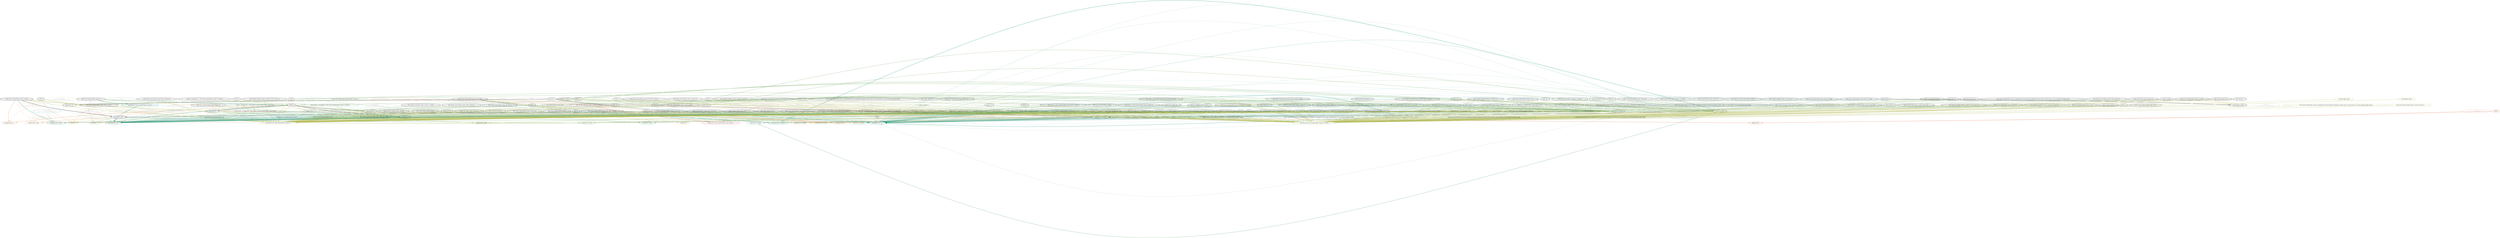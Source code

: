 strict digraph {
    node [shape=box];
    graph [splines=curved];
    2495 [label="SPDXLicense\n1d40085923a12e8f1ebdfff3d731b2a5"
         ,fontcolor=gray
         ,color="#b8bf62"
         ,fillcolor="beige;1"
         ,shape=ellipse];
    2496 [label="spdx:LGPL-3.0+"
         ,shape=doubleoctagon];
    2497 [label="LGPL-3.0+"
         ,shape=doubleoctagon];
    2498 [label="GNU Lesser General Public License v3.0 or later"
         ,shape=doubleoctagon];
    2506 [label="SPDXLicense\n3a4a22a0fc5e3ef55ada8e8a75289a99"
         ,fontcolor=gray
         ,color="#b8bf62"
         ,fillcolor="beige;1"
         ,shape=ellipse];
    2507 [label="spdx:LGPL-3.0-only"
         ,shape=doubleoctagon];
    2508 [label="LGPL-3.0-only"
         ,shape=doubleoctagon];
    2509 [label="GNU Lesser General Public License v3.0 only"
         ,shape=doubleoctagon];
    2513 [label="SPDXLicense\n20242162a232679e43b869df31960444"
         ,fontcolor=gray
         ,color="#b8bf62"
         ,fillcolor="beige;1"
         ,shape=ellipse];
    2514 [label="spdx:LGPL-3.0-or-later"
         ,shape=doubleoctagon];
    2515 [label="LGPL-3.0-or-later"
         ,shape=doubleoctagon];
    2517 [label="SPDXLicense\nca04b6d9e0d4d5470ec1ac2d3f998e3c"
         ,fontcolor=gray
         ,color="#b8bf62"
         ,fillcolor="beige;1"
         ,shape=ellipse];
    2518 [label="spdx:LGPL-3.0"
         ,shape=doubleoctagon];
    2519 [label="LGPL-3.0"
         ,shape=doubleoctagon];
    5091 [label="OSILicense\n0bc85c4f7c16bad2fc5fb8bea00b5da2"
         ,fontcolor=gray
         ,color="#78ab63"
         ,fillcolor="beige;1"
         ,shape=ellipse];
    5092 [label="osi:LGPL-3.0"
         ,shape=tripleoctagon];
    5093 [label="GNU Lesser General Public License, Version 3.0"
         ,shape=doubleoctagon];
    5094 [label="DEP5:LGPL-3.0"
         ,color="#78ab63"
         ,shape=doubleoctagon];
    5095 [label="Trove:License :: OSI Approved :: GNU Lesser General Public License v3 (LGPLv3)"
         ,color="#78ab63"
         ,shape=doubleoctagon];
    5096 [label="License :: OSI Approved :: GNU Lesser General Public License v3 (LGPLv3)"
         ,shape=doubleoctagon];
    5097 [label="Trove:License :: OSI Approved :: GNU Library or Lesser General Public License (LGPL)"
         ,color="#78ab63"
         ,shape=doubleoctagon];
    5098 [label="License :: OSI Approved :: GNU Library or Lesser General Public License (LGPL)"
         ,color="#78ab63"
         ,shape=doubleoctagon];
    5743 [label="GoogleLicense\nb6627bf7289e55d0355db5fb7e3a3f12"
         ,fontcolor=gray
         ,color="#e06f45"
         ,fillcolor="beige;1"
         ,shape=ellipse];
    5744 [label="google:LGPL30"
         ,color="#e06f45"
         ,shape=doubleoctagon];
    5745 [label=LGPL30
         ,color="#e06f45"
         ,shape=doubleoctagon];
    6953 [label="FedoraEntry\nb3e928c041037154d223a65bc58e601f"
         ,fontcolor=gray
         ,color="#e09d4b"
         ,fillcolor="beige;1"
         ,shape=ellipse];
    6954 [label="Fedora:LGPL-3.0-only"
         ,color="#e09d4b"
         ,shape=doubleoctagon];
    6955 [label=LGPLv3
         ,shape=doubleoctagon];
    6969 [label="FedoraEntry\n800122b345510c6f2b816d117d4cca14"
         ,fontcolor=gray
         ,color="#e09d4b"
         ,fillcolor="beige;1"
         ,shape=ellipse];
    6970 [label="Fedora:LGPL-3.0-or-later"
         ,color="#e09d4b"
         ,shape=doubleoctagon];
    6971 [label="LGPLv3+"
         ,shape=doubleoctagon];
    9401 [label="GNU Library General Public License"
         ,shape=octagon];
    9412 [label="BlueOakCouncil\n3b4d781d107d0bbae4ce993e66e07ae6"
         ,fontcolor=gray
         ,color="#00876c"
         ,fillcolor="beige;1"
         ,shape=ellipse];
    9413 [label="BlueOak:LGPL-3.0-only"
         ,color="#00876c"
         ,shape=doubleoctagon];
    9415 [label="BlueOakCouncil\n534f313b7419314a6d68fe6bd022d1d9"
         ,fontcolor=gray
         ,color="#00876c"
         ,fillcolor="beige;1"
         ,shape=ellipse];
    9416 [label="BlueOak:LGPL-3.0-or-later"
         ,color="#00876c"
         ,shape=doubleoctagon];
    9628 [label="OSADLRule\ne915c6f4ab259d157c20bf95168cd869"
         ,fontcolor=gray
         ,color="#58a066"
         ,fillcolor="beige;1"
         ,shape=ellipse];
    9629 [label="osadl:LGPL-3.0-only"
         ,color="#58a066"
         ,shape=doubleoctagon];
    9631 [label="OSADLRule\n42b97afac84febc669743463d99d086b"
         ,fontcolor=gray
         ,color="#58a066"
         ,fillcolor="beige;1"
         ,shape=ellipse];
    9632 [label="osadl:LGPL-3.0-or-later"
         ,color="#58a066"
         ,shape=doubleoctagon];
    9906 [label="OSADLMatrix\n3c951490fd7e17123c8860b467a03eac"
         ,fontcolor=gray
         ,color="#58a066"
         ,fillcolor="beige;1"
         ,shape=ellipse];
    9908 [label="OSADLMatrix\n0b7f1be05aefb87dd8bdc4f5c5a77150"
         ,fontcolor=gray
         ,color="#58a066"
         ,fillcolor="beige;1"
         ,shape=ellipse];
    10288 [label="FSF\ndaa3d8abe66f465d0445eaaf958c7174"
          ,fontcolor=gray
          ,color="#deb256"
          ,fillcolor="beige;1"
          ,shape=ellipse];
    10289 [label="fsf:LGPLv3"
          ,color="#deb256"
          ,shape=doubleoctagon];
    10290 [label="GNU Lesser General Public License (LGPL) version 3"
          ,shape=doubleoctagon];
    18450 [label="ScancodeData\nce8976929c50739e7f303fdb9dbe938a"
          ,fontcolor=gray
          ,color="#dac767"
          ,fillcolor="beige;1"
          ,shape=ellipse];
    18451 [label="scancode:lgpl-3.0-plus"
          ,shape=doubleoctagon];
    18452 [label="lgpl-3.0-plus"
          ,shape=doubleoctagon];
    18453 [label="LGPL 3.0 or later"
          ,shape=doubleoctagon];
    18454 [label="GNU Lesser General Public License 3.0 or later"
          ,shape=doubleoctagon];
    18467 [label="ScancodeData\nf31ba804ff15b90b834e8b26794a1a44"
          ,fontcolor=gray
          ,color="#dac767"
          ,fillcolor="beige;1"
          ,shape=ellipse];
    18468 [label="scancode:lgpl-3.0"
          ,shape=doubleoctagon];
    18469 [label="LGPL 3.0"
          ,shape=doubleoctagon];
    18470 [label="GNU Lesser General Public License 3.0"
          ,shape=doubleoctagon];
    25881 [label="OSLC\n37d1248deb1d98f4ae980690df86fb40"
          ,fontcolor=gray
          ,color="#98b561"
          ,fillcolor="beige;1"
          ,shape=ellipse];
    25882 [label="oslc:LGPL-3"
          ,color="#98b561"
          ,shape=doubleoctagon];
    25883 [label="LGPL-3"
          ,shape=doubleoctagon];
    25929 [label="Fossology\n5d84d6ddd759514b37fce1816c7a4bd8"
          ,fontcolor=gray
          ,color="#e18745"
          ,fillcolor="beige;1"
          ,shape=ellipse];
    25930 [label="fossology:LGPL-3.0+"
          ,color="#e18745"
          ,shape=doubleoctagon];
    26479 [label="Fossology\n66777509d0bd237c5abe3ddcb97f6c1b"
          ,fontcolor=gray
          ,color="#e18745"
          ,fillcolor="beige;1"
          ,shape=ellipse];
    26480 [label="fossology:LGPL-3.0"
          ,color="#e18745"
          ,shape=doubleoctagon];
    27201 [label=LGPL
          ,shape=octagon];
    28316 [label="OKFN\ne3c1a24f4aba5708e9d16d1b10e41e49"
          ,fontcolor=gray
          ,color="#379469"
          ,fillcolor="beige;1"
          ,shape=ellipse];
    28786 [label="OrtLicenseCategorization\nf004845065f87522df61c041ee021bcb"
          ,fontcolor=gray
          ,color="#e06f45"
          ,fillcolor="beige;1"
          ,shape=ellipse];
    28787 [label="OrtLicenseCategorization\n88957d5a2afe272476fc7cefa65d5cb0"
          ,fontcolor=gray
          ,color="#e06f45"
          ,fillcolor="beige;1"
          ,shape=ellipse];
    35542 [label="OrtLicenseCategorization\n43344a764fbc688e92012ab6c6c69e18"
          ,fontcolor=gray
          ,color="#e09d4b"
          ,fillcolor="beige;1"
          ,shape=ellipse];
    35543 [label="OrtLicenseCategorization\n457bad743edc7afb7ceb8e6276758951"
          ,fontcolor=gray
          ,color="#e09d4b"
          ,fillcolor="beige;1"
          ,shape=ellipse];
    37071 [label="CavilLicenseChange\n8b9eed89840e1c0c7bc366c5bd9016c5"
          ,fontcolor=gray
          ,color="#379469"
          ,fillcolor="beige;1"
          ,shape=ellipse];
    37072 [label="cavil:LGPL-3.0-only"
          ,color="#379469"
          ,shape=doubleoctagon];
    37073 [label="GNU Lesser General Public License (LGPL), Version 3"
          ,shape=doubleoctagon];
    37074 [label="GNU Lesser General Public License version 3 (LGPL v3)"
          ,color="#379469"
          ,shape=octagon];
    37080 [label="CavilLicenseChange\ne2bcb93f510623ee74ea6b5465d812ee"
          ,fontcolor=gray
          ,color="#379469"
          ,fillcolor="beige;1"
          ,shape=ellipse];
    37081 [label="cavil:LGPL-3.0-or-later"
          ,color="#379469"
          ,shape=doubleoctagon];
    37082 [label="LGPL v3 or later"
          ,color="#379469"
          ,shape=octagon];
    42418 [label="MetaeffektLicense\n99a2b20c5cf94dfa1ccef42c2aa070e4"
          ,fontcolor=gray
          ,color="#00876c"
          ,fillcolor="beige;1"
          ,shape=ellipse];
    42419 [label="metaeffekt:LGPL-3.0"
          ,color="#00876c"
          ,shape=doubleoctagon];
    42420 [label="metaeffekt:GNU Lesser General Public License 3.0"
          ,color="#00876c"
          ,shape=doubleoctagon];
    42421 [label="GNU General Lesser Public License (LGPL) version 3.0"
          ,shape=doubleoctagon];
    42422 [label="GNU General Lesser Public License (LGPL) version 3.00"
          ,shape=doubleoctagon];
    42423 [label="GNU General Lesser Public License, Version 3.0"
          ,shape=doubleoctagon];
    42424 [label="GNU LESSER GENERAL PUBLIC LICENSE (LGPL) Version 3.0"
          ,shape=doubleoctagon];
    42425 [label="GNU LESSER GENERAL PUBLIC LICENSE - Version 3"
          ,shape=doubleoctagon];
    42426 [label="GNU LESSER GENERAL PUBLIC LICENSE V3"
          ,shape=doubleoctagon];
    42427 [label="GNU LESSER GENERAL PUBLIC LICENSE VERSION 3"
          ,shape=doubleoctagon];
    42428 [label="GNU LESSER GENERAL PUBLIC LICENSE, Version 3"
          ,shape=doubleoctagon];
    42429 [label="GNU LGPL V3"
          ,shape=doubleoctagon];
    42430 [label="GNU LGPL license v3.0"
          ,shape=doubleoctagon];
    42431 [label="GNU Lesser General Public Licence, Version 3"
          ,shape=doubleoctagon];
    42432 [label="GNU Lesser General Public License (GNU LGPL), Version 3"
          ,shape=doubleoctagon];
    42433 [label="GNU LIBRARY GENERAL PUBLIC LICENSE, Version 3.0"
          ,shape=doubleoctagon];
    42434 [label="GNU Lesser GPL, Version 3"
          ,shape=doubleoctagon];
    42435 [label="GNU Lesser General Public License (LGPL) v3.0"
          ,shape=doubleoctagon];
    42436 [label="GNU Lesser General Public License (LGPL), v.3"
          ,shape=doubleoctagon];
    42437 [label="GNU Lesser General Public License - v 3"
          ,shape=doubleoctagon];
    42438 [label="GNU Lesser General Public License 3"
          ,shape=doubleoctagon];
    42439 [label="GNU Lesser General Public License, v3"
          ,shape=doubleoctagon];
    42440 [label="GNU Lesser General Public License3"
          ,shape=doubleoctagon];
    42441 [label="GNU Lesser General Public v3"
          ,shape=doubleoctagon];
    42442 [label="GNU Lesser Public License, Version 3"
          ,shape=doubleoctagon];
    42443 [label="GNU LesserGPLv3"
          ,shape=doubleoctagon];
    42444 [label="GNU Library or Lesser General Public License (LGPL) 3.0"
          ,shape=doubleoctagon];
    42445 [label="GNU Lessor/Library Public License, Version 3.0"
          ,shape=doubleoctagon];
    42446 [label="GNU Library or Lesser General Public License (LGPL), Version 3"
          ,shape=doubleoctagon];
    42447 [label="GNU Library or Lesser General Public License v3"
          ,shape=doubleoctagon];
    42448 [label="Lesser GNU, Version 3.0"
          ,shape=doubleoctagon];
    42449 [label="Lesser GNU Public License, Version 3.0"
          ,shape=doubleoctagon];
    42450 [label="LGPL v3"
          ,shape=doubleoctagon];
    42451 [label="LGPL 3"
          ,shape=doubleoctagon];
    42452 [label="Lesser General Public License (LGPL) version 3.0"
          ,shape=doubleoctagon];
    42453 [label="Lesser General Public License (LGPL), v 3.0"
          ,shape=doubleoctagon];
    42454 [label="Lesser General Public License version 3.0"
          ,shape=doubleoctagon];
    42455 [label="LGPL Licence Version 3"
          ,shape=doubleoctagon];
    42456 [label="LGPL License (Version 3.0)"
          ,shape=doubleoctagon];
    42457 [label="LGPL V3 License"
          ,shape=doubleoctagon];
    42458 [label="LGPL Version 3"
          ,shape=doubleoctagon];
    42459 [label="LGPL license, Version 3.0"
          ,shape=doubleoctagon];
    42460 [label="LGPL v.3"
          ,shape=doubleoctagon];
    42461 [label=LGPL3
          ,shape=doubleoctagon];
    42462 [label=LGPv3
          ,shape=doubleoctagon];
    42463 [label="http://opensource.org/licenses/lgpl-3.0.html"
          ,color="#00876c"
          ,shape=octagon];
    42465 [label="http://www.gnu.org/licenses/lgpl-3.0.txt"
          ,color="#00876c"
          ,shape=octagon];
    42467 [label="FSF Lesser GNU Public License, Version 3"
          ,shape=doubleoctagon];
    42468 [label="Lesser GPL 3.0"
          ,shape=doubleoctagon];
    42469 [label="The GNU Lesser General Public License, Versions 2.1 and 3"
          ,color="#00876c"
          ,shape=octagon];
    42470 [label="https://www.gnu.org/licenses/lgpl-3.0.txt"
          ,color="#00876c"
          ,shape=octagon];
    42471 [label="MetaeffektLicense\necc06b17d7017a0049a689517a84ada9"
          ,fontcolor=gray
          ,color="#00876c"
          ,fillcolor="beige;1"
          ,shape=ellipse];
    42472 [label="metaeffekt:LGPL-3.0+"
          ,color="#00876c"
          ,shape=doubleoctagon];
    42473 [label="metaeffekt:GNU Lesser General Public License 3.0 (or any later version)"
          ,color="#00876c"
          ,shape=doubleoctagon];
    42474 [label="GNU Lesser General Public License 3.0 (or any later version)"
          ,shape=doubleoctagon];
    42475 [label="GNU Lesser General Public License, Version 3.0+"
          ,shape=doubleoctagon];
    42476 [label="GNU General Lesser Public License (LGPL) version 3.0+"
          ,shape=doubleoctagon];
    42477 [label="GNU General Lesser Public License (LGPL) version 3.00+"
          ,shape=doubleoctagon];
    42478 [label="GNU General Lesser Public License, Version 3.0+"
          ,shape=doubleoctagon];
    42479 [label="GNU LESSER GENERAL PUBLIC LICENSE (LGPL) Version 3.0+"
          ,shape=doubleoctagon];
    42480 [label="GNU LESSER GENERAL PUBLIC LICENSE (LGPL) version 3+"
          ,shape=doubleoctagon];
    42481 [label="GNU LESSER GENERAL PUBLIC LICENSE - Version 3+"
          ,shape=doubleoctagon];
    42482 [label="GNU LESSER GENERAL PUBLIC LICENSE 3.0+"
          ,shape=doubleoctagon];
    42483 [label="GNU LESSER GENERAL PUBLIC LICENSE V3+"
          ,shape=doubleoctagon];
    42484 [label="GNU LESSER GENERAL PUBLIC LICENSE V3.0+"
          ,shape=doubleoctagon];
    42485 [label="GNU LESSER GENERAL PUBLIC LICENSE VERSION 3+"
          ,shape=doubleoctagon];
    42486 [label="GNU LESSER GENERAL PUBLIC LICENSE, Version 3+"
          ,shape=doubleoctagon];
    42487 [label="GNU LGPL V3+"
          ,shape=doubleoctagon];
    42488 [label="GNU LGPL license v3.0+"
          ,shape=doubleoctagon];
    42489 [label="GNU Lesser General Public Licence, Version 3+"
          ,shape=doubleoctagon];
    42490 [label="GNU Lesser General Public License (GNU LGPL), Version 3+"
          ,shape=doubleoctagon];
    42491 [label="GNU LIBRARY GENERAL PUBLIC LICENSE, Version 3.0+"
          ,shape=doubleoctagon];
    42492 [label="GNU Lesser GPL, Version 3+"
          ,shape=doubleoctagon];
    42493 [label="GNU Lesser General Public License (LGPL) v3.0+"
          ,shape=doubleoctagon];
    42494 [label="GNU Lesser General Public License (LGPL), Version 3+"
          ,shape=doubleoctagon];
    42495 [label="GNU Lesser General Public License (LGPL), Version 3.0+"
          ,shape=doubleoctagon];
    42496 [label="GNU Lesser General Public License (LGPL), v.3+"
          ,shape=doubleoctagon];
    42497 [label="GNU Lesser General Public License (LGPLV3+)"
          ,shape=doubleoctagon];
    42498 [label="GNU Lesser General Public License - v 3+"
          ,shape=doubleoctagon];
    42499 [label="GNU Lesser General Public License 3+"
          ,shape=doubleoctagon];
    42500 [label="GNU Lesser General Public License ver. 3 or later"
          ,shape=doubleoctagon];
    42501 [label="GNU Lesser General Public License, v3.0+"
          ,shape=doubleoctagon];
    42502 [label="GNU Lesser General Public License, version 3 or later"
          ,shape=doubleoctagon];
    42503 [label="GNU Lesser General Public License3+"
          ,shape=doubleoctagon];
    42504 [label="GNU Lesser General Public v3+"
          ,shape=doubleoctagon];
    42505 [label="GNU Lesser Public License, Version 3+"
          ,shape=doubleoctagon];
    42506 [label="GNU LesserGPLv3+"
          ,shape=doubleoctagon];
    42507 [label="GNU Library or Lesser General Public License (LGPL) 3.0+"
          ,shape=doubleoctagon];
    42508 [label="GNU Lessor/Library Public License, Version 3.0+"
          ,shape=doubleoctagon];
    42509 [label="GNU Library or Lesser General Public License (LGPL), Version 3+"
          ,shape=doubleoctagon];
    42510 [label="GNU Library or Lesser General Public License v3+"
          ,shape=doubleoctagon];
    42511 [label="Lesser GNU, Version 3.0+"
          ,shape=doubleoctagon];
    42512 [label="Lesser GNU Public License, Version 3.0+"
          ,shape=doubleoctagon];
    42513 [label="GNU Lesser General Public Licence, Version 3.0+"
          ,shape=doubleoctagon];
    42514 [label="LGPL v3+"
          ,shape=doubleoctagon];
    42515 [label="LGPL 3+"
          ,shape=doubleoctagon];
    42516 [label="LGPL 3.0+"
          ,shape=doubleoctagon];
    42517 [label="Lesser General Public License (LGPL) v 3.0+"
          ,shape=doubleoctagon];
    42518 [label="Lesser General Public License, version 3 or greater"
          ,shape=doubleoctagon];
    42519 [label="Lesser General Public License (LGPL) version 3.0+"
          ,shape=doubleoctagon];
    42520 [label="Lesser General Public License version 3.0+"
          ,shape=doubleoctagon];
    42521 [label="LGPL Licence Version 3+"
          ,shape=doubleoctagon];
    42522 [label="LGPL License (Version 3.0+)"
          ,shape=doubleoctagon];
    42523 [label="LGPL V3+ License"
          ,shape=doubleoctagon];
    42524 [label="LGPL Version 3+"
          ,shape=doubleoctagon];
    42525 [label="LGPL Version 3.0+"
          ,shape=doubleoctagon];
    42526 [label="LGPL license, Version 3.0+"
          ,shape=doubleoctagon];
    42527 [label="LGPL v.3+"
          ,shape=doubleoctagon];
    42528 [label="LGPL v3.0+"
          ,shape=doubleoctagon];
    42529 [label="LGPL3+"
          ,shape=doubleoctagon];
    42530 [label="LGPLv3 or later"
          ,shape=doubleoctagon];
    42531 [label="LGPv3+"
          ,shape=doubleoctagon];
    42532 [label="GNU Lesser General Public License Version 3 or later"
          ,shape=doubleoctagon];
    42533 [label="FSF Lesser GNU Public License, Version 3+"
          ,shape=doubleoctagon];
    42534 [label="Lesser GPL 3.0+"
          ,shape=doubleoctagon];
    42535 [label="LGPL-3+"
          ,shape=doubleoctagon];
    42536 [label="GNU LGPLv3+"
          ,shape=doubleoctagon];
    42537 [label="GNU Lesser General Public License as published by the Free Software Foundation; either version 3 of the License, or (at your option) any later version"
          ,shape=doubleoctagon];
    42538 [label="GNU Lesser General Public License as published by the Free Software Foundation, version 3 or above"
          ,shape=doubleoctagon];
    42539 [label="GNU Lesser General Public License as published by the Free Software Foundation; either version 3.0 of the License, or (at your option) any later version"
          ,shape=doubleoctagon];
    42540 [label="GNU Lesser General Public License (LGPL) as published by the Free Software Foundation; either version 3 of the License, or (at your option) any later version"
          ,shape=doubleoctagon];
    42541 [label="GNU Lesser General Public License (LGPL) version 3 or later"
          ,shape=doubleoctagon];
    42542 [label="Lesser GNU General Public License as published by the Free Software Foundation either version 3 of the License or (at your option) any later version"
          ,color="#00876c"
          ,shape=octagon];
    42543 [label="Lesser General Public License as published by the Free Software Foundation; either version 3 of the license or (at your option) any later version"
          ,color="#00876c"
          ,shape=octagon];
    42544 [label="Lesser General Public License as published by the Free Software Foundation, either version 3 of the License, or (at your option) any later version"
          ,color="#00876c"
          ,shape=octagon];
    42545 [label="Lesser General Public License (LGPL) version 3.0 or at your option any later version"
          ,color="#00876c"
          ,shape=octagon];
    50004 [label="HermineLicense\nb3842fd524c98b4229f0310f34de46bd"
          ,fontcolor=gray
          ,color="#dc574a"
          ,fillcolor="beige;1"
          ,shape=ellipse];
    50008 [label="HermineLicense\nade7eb32baa159c08c9c548619e1acff"
          ,fontcolor=gray
          ,color="#dc574a"
          ,fillcolor="beige;1"
          ,shape=ellipse];
    50168 [label="WarprLicense\n5fdfdfee8ff71558cd8a9c93a265a6fe"
          ,fontcolor=gray
          ,color="#deb256"
          ,fillcolor="beige;1"
          ,shape=ellipse];
    50169 [label="warpr:LGPL-3"
          ,color="#deb256"
          ,shape=doubleoctagon];
    50633 [label="FossLicense\n89e235304656eb1dc23d93cad68ec4ac"
          ,fontcolor=gray
          ,color="#b8bf62"
          ,fillcolor="beige;1"
          ,shape=ellipse];
    50634 [label="foss-license:GNU Lesser General Public License 3.0"
          ,color="#b8bf62"
          ,shape=doubleoctagon];
    50635 [label="LGPL3.0"
          ,shape=doubleoctagon];
    50636 [label="LGPL (v3.0)"
          ,shape=doubleoctagon];
    50637 [label="LGPL (v3)"
          ,shape=doubleoctagon];
    50638 [label="GNU LGPLv3"
          ,color="#b8bf62"
          ,shape=doubleoctagon];
    50639 [label="scancode://lgpl-3.0"
          ,color="#b8bf62"
          ,shape=doubleoctagon];
    50640 [label="http://opensource.org/licenses/lgpl-3.0.html"
          ,color="#b8bf62"
          ,shape=doubleoctagon];
    50641 [label="http://www.gnu.org/licenses/lgpl-3.0.txt"
          ,color="#b8bf62"
          ,shape=doubleoctagon];
    50642 [label="scancode:lgpl-3.0"
          ,color="#b8bf62"
          ,shape=doubleoctagon];
    50643 [label="osi:LGPL-3.0"
          ,color="#b8bf62"
          ,shape=doubleoctagon];
    50644 [label="GNU Lesser General Public License v3 (LGPLv3)"
          ,color="#b8bf62"
          ,shape=doubleoctagon];
    50645 [label="FossLicense\nf1abc696dfdcc28f5d353bc48fd97ee1"
          ,fontcolor=gray
          ,color="#b8bf62"
          ,fillcolor="beige;1"
          ,shape=ellipse];
    50646 [label="foss-license:GNU Lesser General Public License 3.0 or later"
          ,color="#b8bf62"
          ,shape=doubleoctagon];
    50647 [label="LGPL3.0+"
          ,shape=doubleoctagon];
    50648 [label="LGPL (v3 or later)"
          ,shape=doubleoctagon];
    50649 [label="scancode://lgpl-3.0-plus"
          ,color="#b8bf62"
          ,shape=doubleoctagon];
    50650 [label="GNU Lesser General Public License as published by the Free Software Foundation, either version 3 of the License, or (at your option) any later version"
          ,color="#b8bf62"
          ,shape=doubleoctagon];
    50651 [label="scancode:lgpl-3.0-plus"
          ,color="#b8bf62"
          ,shape=doubleoctagon];
    50652 [label="GNU Lesser General Public License v3 or later (LGPLv3+)"
          ,color="#b8bf62"
          ,shape=doubleoctagon];
    51236 [label="HitachiOpenLicense\n00699ed57ce35f15af4ecddef0efd067"
          ,fontcolor=gray
          ,color="#d43d51"
          ,fillcolor="beige;1"
          ,shape=ellipse];
    51237 [label="hitachi:GNU Lesser General Public License Version 3"
          ,color="#d43d51"
          ,shape=doubleoctagon];
    54292 [label="EclipseLicense\n8e018a8abf6919d17dfd0e9d5fdfc66d"
          ,fontcolor=gray
          ,color="#98b561"
          ,fillcolor="beige;1"
          ,shape=ellipse];
    54293 [label="eclipse:LGPL-3.0-only"
          ,color="#98b561"
          ,shape=doubleoctagon];
    54294 [label="EclipseLicense\n16a39ff4b001ecb0664f06208a4ca178"
          ,fontcolor=gray
          ,color="#98b561"
          ,fillcolor="beige;1"
          ,shape=ellipse];
    54295 [label="eclipse:LGPL-3.0-or-later"
          ,color="#98b561"
          ,shape=doubleoctagon];
    55996 [label="Curation\n060f6a6ec69af5ed41f142ce01c603bc"
          ,fontcolor=gray
          ,color="#78ab63"
          ,fillcolor="beige;1"
          ,shape=ellipse];
    56004 [label="Curation\nca5909580a8c007e0b588089fbbc3713"
          ,fontcolor=gray
          ,color="#78ab63"
          ,fillcolor="beige;1"
          ,shape=ellipse];
    2495 -> 2496 [weight=0.5
                 ,color="#b8bf62"];
    2496 -> 10289 [style=dashed
                  ,arrowhead=vee
                  ,weight=0.5
                  ,color="#deb256"];
    2497 -> 2496 [style=bold
                 ,arrowhead=vee
                 ,weight=0.7];
    2497 -> 2515 [style=bold
                 ,arrowhead=vee
                 ,weight=0.7
                 ,color="#78ab63"];
    2497 -> 25930 [style=bold
                  ,arrowhead=vee
                  ,weight=0.7
                  ,color="#e18745"];
    2497 -> 37081 [style=dashed
                  ,arrowhead=vee
                  ,weight=0.5
                  ,color="#379469"];
    2497 -> 42472 [style=bold
                  ,arrowhead=vee
                  ,weight=0.7
                  ,color="#00876c"];
    2497 -> 42472 [style=bold
                  ,arrowhead=vee
                  ,weight=0.7
                  ,color="#00876c"];
    2497 -> 50646 [style=bold
                  ,arrowhead=vee
                  ,weight=0.7
                  ,color="#b8bf62"];
    2498 -> 2496 [style=bold
                 ,arrowhead=vee
                 ,weight=0.7
                 ,color="#b8bf62"];
    2498 -> 2514 [style=bold
                 ,arrowhead=vee
                 ,weight=0.7];
    2498 -> 6970 [style=dashed
                 ,arrowhead=vee
                 ,weight=0.5
                 ,color="#e09d4b"];
    2498 -> 9416 [style=bold
                 ,arrowhead=vee
                 ,weight=0.7
                 ,color="#00876c"];
    2498 -> 25930 [style=bold
                  ,arrowhead=vee
                  ,weight=0.7
                  ,color="#e18745"];
    2498 -> 42472 [style=dashed
                  ,arrowhead=vee
                  ,weight=0.5
                  ,color="#00876c"];
    2498 -> 50646 [style=bold
                  ,arrowhead=vee
                  ,weight=0.7
                  ,color="#b8bf62"];
    2498 -> 54295 [style=bold
                  ,arrowhead=vee
                  ,weight=0.7
                  ,color="#98b561"];
    2506 -> 2507 [weight=0.5
                 ,color="#b8bf62"];
    2507 -> 6954 [style=bold
                 ,arrowhead=vee
                 ,weight=0.7
                 ,color="#e09d4b"];
    2507 -> 9629 [style=bold
                 ,arrowhead=vee
                 ,weight=0.7
                 ,color="#58a066"];
    2507 -> 10289 [style=dashed
                  ,arrowhead=vee
                  ,weight=0.5
                  ,color="#deb256"];
    2507 -> 25882 [style=bold
                  ,arrowhead=vee
                  ,weight=0.7
                  ,color="#98b561"];
    2507 -> 42419 [style=bold
                  ,arrowhead=vee
                  ,weight=0.7
                  ,color="#00876c"];
    2508 -> 2507 [style=bold
                 ,arrowhead=vee
                 ,weight=0.7];
    2508 -> 6954 [style=bold
                 ,arrowhead=vee
                 ,weight=0.7
                 ,color="#e09d4b"];
    2508 -> 9413 [style=bold
                 ,arrowhead=vee
                 ,weight=0.7
                 ,color="#00876c"];
    2508 -> 9629 [style=bold
                 ,arrowhead=vee
                 ,weight=0.7
                 ,color="#58a066"];
    2508 -> 37072 [style=bold
                  ,arrowhead=vee
                  ,weight=0.7
                  ,color="#379469"];
    2508 -> 37072 [style=bold
                  ,arrowhead=vee
                  ,weight=0.7
                  ,color="#379469"];
    2508 -> 50634 [style=bold
                  ,arrowhead=vee
                  ,weight=0.7
                  ,color="#b8bf62"];
    2508 -> 54293 [style=bold
                  ,arrowhead=vee
                  ,weight=0.7
                  ,color="#98b561"];
    2509 -> 2507 [style=bold
                 ,arrowhead=vee
                 ,weight=0.7];
    2509 -> 2518 [style=bold
                 ,arrowhead=vee
                 ,weight=0.7
                 ,color="#b8bf62"];
    2509 -> 6954 [style=dashed
                 ,arrowhead=vee
                 ,weight=0.5
                 ,color="#e09d4b"];
    2509 -> 9413 [style=bold
                 ,arrowhead=vee
                 ,weight=0.7
                 ,color="#00876c"];
    2509 -> 26480 [style=bold
                  ,arrowhead=vee
                  ,weight=0.7
                  ,color="#e18745"];
    2509 -> 50634 [style=bold
                  ,arrowhead=vee
                  ,weight=0.7
                  ,color="#b8bf62"];
    2509 -> 54293 [style=bold
                  ,arrowhead=vee
                  ,weight=0.7
                  ,color="#98b561"];
    2513 -> 2514 [weight=0.5
                 ,color="#b8bf62"];
    2514 -> 6970 [style=bold
                 ,arrowhead=vee
                 ,weight=0.7
                 ,color="#e09d4b"];
    2514 -> 9632 [style=bold
                 ,arrowhead=vee
                 ,weight=0.7
                 ,color="#58a066"];
    2514 -> 10289 [style=dashed
                  ,arrowhead=vee
                  ,weight=0.5
                  ,color="#deb256"];
    2514 -> 25882 [style=bold
                  ,arrowhead=vee
                  ,weight=0.7
                  ,color="#98b561"];
    2514 -> 42472 [style=bold
                  ,arrowhead=vee
                  ,weight=0.7
                  ,color="#00876c"];
    2515 -> 2514 [style=bold
                 ,arrowhead=vee
                 ,weight=0.7];
    2515 -> 6970 [style=bold
                 ,arrowhead=vee
                 ,weight=0.7
                 ,color="#e09d4b"];
    2515 -> 9416 [style=bold
                 ,arrowhead=vee
                 ,weight=0.7
                 ,color="#00876c"];
    2515 -> 9632 [style=bold
                 ,arrowhead=vee
                 ,weight=0.7
                 ,color="#58a066"];
    2515 -> 37081 [style=bold
                  ,arrowhead=vee
                  ,weight=0.7
                  ,color="#379469"];
    2515 -> 37081 [style=bold
                  ,arrowhead=vee
                  ,weight=0.7
                  ,color="#379469"];
    2515 -> 50646 [style=bold
                  ,arrowhead=vee
                  ,weight=0.7
                  ,color="#b8bf62"];
    2515 -> 54295 [style=bold
                  ,arrowhead=vee
                  ,weight=0.7
                  ,color="#98b561"];
    2517 -> 2518 [weight=0.5
                 ,color="#b8bf62"];
    2518 -> 5092 [style=bold
                 ,arrowhead=vee
                 ,weight=0.7
                 ,color="#78ab63"];
    2518 -> 5744 [style=bold
                 ,arrowhead=vee
                 ,weight=0.7
                 ,color="#e06f45"];
    2518 -> 10289 [style=dashed
                  ,arrowhead=vee
                  ,weight=0.5
                  ,color="#deb256"];
    2519 -> 2508 [style=bold
                 ,arrowhead=vee
                 ,weight=0.7
                 ,color="#78ab63"];
    2519 -> 2518 [style=bold
                 ,arrowhead=vee
                 ,weight=0.7];
    2519 -> 5092 [style=bold
                 ,arrowhead=vee
                 ,weight=0.7];
    2519 -> 5094 [style=bold
                 ,arrowhead=vee
                 ,weight=0.7
                 ,color="#78ab63"];
    2519 -> 18468 [style=bold
                  ,arrowhead=vee
                  ,weight=0.7];
    2519 -> 26480 [style=bold
                  ,arrowhead=vee
                  ,weight=0.7
                  ,color="#e18745"];
    2519 -> 37072 [style=dashed
                  ,arrowhead=vee
                  ,weight=0.5
                  ,color="#379469"];
    2519 -> 42419 [style=bold
                  ,arrowhead=vee
                  ,weight=0.7
                  ,color="#00876c"];
    2519 -> 50634 [style=bold
                  ,arrowhead=vee
                  ,weight=0.7
                  ,color="#b8bf62"];
    5091 -> 5092 [weight=0.5
                 ,color="#78ab63"];
    5092 -> 42419 [style=dashed
                  ,arrowhead=vee
                  ,weight=0.5
                  ,color="#00876c"];
    5093 -> 5092 [style=bold
                 ,arrowhead=vee
                 ,weight=0.7
                 ,color="#78ab63"];
    5093 -> 42419 [style=dashed
                  ,arrowhead=vee
                  ,weight=0.5
                  ,color="#00876c"];
    5093 -> 50634 [style=bold
                  ,arrowhead=vee
                  ,weight=0.7
                  ,color="#b8bf62"];
    5094 -> 5092 [style=bold
                 ,arrowhead=vee
                 ,weight=0.7
                 ,color="#78ab63"];
    5095 -> 5092 [style=bold
                 ,arrowhead=vee
                 ,weight=0.7
                 ,color="#78ab63"];
    5096 -> 5095 [style=bold
                 ,arrowhead=vee
                 ,weight=0.7
                 ,color="#78ab63"];
    5096 -> 50634 [style=bold
                  ,arrowhead=vee
                  ,weight=0.7
                  ,color="#b8bf62"];
    5097 -> 5092 [style=bold
                 ,arrowhead=vee
                 ,weight=0.7
                 ,color="#78ab63"];
    5098 -> 5097 [style=bold
                 ,arrowhead=vee
                 ,weight=0.7
                 ,color="#78ab63"];
    5743 -> 5744 [weight=0.5
                 ,color="#e06f45"];
    5745 -> 5744 [style=bold
                 ,arrowhead=vee
                 ,weight=0.7
                 ,color="#e06f45"];
    6953 -> 6954 [weight=0.5
                 ,color="#e09d4b"];
    6955 -> 6954 [style=dashed
                 ,arrowhead=vee
                 ,weight=0.5
                 ,color="#e09d4b"];
    6955 -> 10289 [style=bold
                  ,arrowhead=vee
                  ,weight=0.7
                  ,color="#deb256"];
    6955 -> 37072 [style=dashed
                  ,arrowhead=vee
                  ,weight=0.5
                  ,color="#379469"];
    6955 -> 42419 [style=dashed
                  ,arrowhead=vee
                  ,weight=0.5
                  ,color="#00876c"];
    6955 -> 50634 [style=bold
                  ,arrowhead=vee
                  ,weight=0.7
                  ,color="#b8bf62"];
    6969 -> 6970 [weight=0.5
                 ,color="#e09d4b"];
    6971 -> 6970 [style=dashed
                 ,arrowhead=vee
                 ,weight=0.5
                 ,color="#e09d4b"];
    6971 -> 37081 [style=dashed
                  ,arrowhead=vee
                  ,weight=0.5
                  ,color="#379469"];
    6971 -> 42472 [style=dashed
                  ,arrowhead=vee
                  ,weight=0.5
                  ,color="#00876c"];
    6971 -> 50646 [style=bold
                  ,arrowhead=vee
                  ,weight=0.7
                  ,color="#b8bf62"];
    9401 -> 9413 [style=dashed
                 ,arrowhead=vee
                 ,weight=0.5
                 ,color="#00876c"];
    9401 -> 9416 [style=dashed
                 ,arrowhead=vee
                 ,weight=0.5
                 ,color="#00876c"];
    9412 -> 9413 [weight=0.5
                 ,color="#00876c"];
    9415 -> 9416 [weight=0.5
                 ,color="#00876c"];
    9628 -> 9629 [weight=0.5
                 ,color="#58a066"];
    9631 -> 9632 [weight=0.5
                 ,color="#58a066"];
    9906 -> 9629 [weight=0.5
                 ,color="#58a066"];
    9908 -> 9632 [weight=0.5
                 ,color="#58a066"];
    10288 -> 10289 [weight=0.5
                   ,color="#deb256"];
    10290 -> 10289 [style=bold
                   ,arrowhead=vee
                   ,weight=0.7
                   ,color="#deb256"];
    10290 -> 42419 [style=dashed
                   ,arrowhead=vee
                   ,weight=0.5
                   ,color="#00876c"];
    10290 -> 50634 [style=bold
                   ,arrowhead=vee
                   ,weight=0.7
                   ,color="#b8bf62"];
    18450 -> 18451 [weight=0.5
                   ,color="#dac767"];
    18451 -> 42472 [style=dashed
                   ,arrowhead=vee
                   ,weight=0.5
                   ,color="#00876c"];
    18451 -> 50646 [style=bold
                   ,arrowhead=vee
                   ,weight=0.7
                   ,color="#b8bf62"];
    18452 -> 18451 [style=bold
                   ,arrowhead=vee
                   ,weight=0.7];
    18453 -> 18451 [style=bold
                   ,arrowhead=vee
                   ,weight=0.7
                   ,color="#dac767"];
    18453 -> 50646 [style=bold
                   ,arrowhead=vee
                   ,weight=0.7
                   ,color="#b8bf62"];
    18454 -> 18451 [style=bold
                   ,arrowhead=vee
                   ,weight=0.7
                   ,color="#dac767"];
    18454 -> 50646 [style=bold
                   ,arrowhead=vee
                   ,weight=0.7
                   ,color="#b8bf62"];
    18467 -> 18468 [weight=0.5
                   ,color="#dac767"];
    18468 -> 42419 [style=dashed
                   ,arrowhead=vee
                   ,weight=0.5
                   ,color="#00876c"];
    18468 -> 50634 [style=bold
                   ,arrowhead=vee
                   ,weight=0.7
                   ,color="#b8bf62"];
    18469 -> 18468 [style=bold
                   ,arrowhead=vee
                   ,weight=0.7
                   ,color="#dac767"];
    18469 -> 50634 [style=bold
                   ,arrowhead=vee
                   ,weight=0.7
                   ,color="#b8bf62"];
    18470 -> 2519 [style=bold
                  ,arrowhead=vee
                  ,weight=0.7
                  ,color="#379469"];
    18470 -> 18468 [style=bold
                   ,arrowhead=vee
                   ,weight=0.7
                   ,color="#dac767"];
    18470 -> 25882 [style=bold
                   ,arrowhead=vee
                   ,weight=0.7
                   ,color="#98b561"];
    18470 -> 42419 [style=dashed
                   ,arrowhead=vee
                   ,weight=0.5
                   ,color="#00876c"];
    18470 -> 42420 [style=bold
                   ,arrowhead=vee
                   ,weight=0.7
                   ,color="#00876c"];
    18470 -> 50634 [style=bold
                   ,arrowhead=vee
                   ,weight=0.7
                   ,color="#b8bf62"];
    25881 -> 25882 [weight=0.5
                   ,color="#98b561"];
    25883 -> 2508 [style=bold
                  ,arrowhead=vee
                  ,weight=0.7
                  ,color="#78ab63"];
    25883 -> 25882 [style=bold
                   ,arrowhead=vee
                   ,weight=0.7
                   ,color="#98b561"];
    25883 -> 42419 [style=dashed
                   ,arrowhead=vee
                   ,weight=0.5
                   ,color="#00876c"];
    25883 -> 50169 [style=bold
                   ,arrowhead=vee
                   ,weight=0.7
                   ,color="#deb256"];
    25883 -> 50634 [style=bold
                   ,arrowhead=vee
                   ,weight=0.7
                   ,color="#b8bf62"];
    25929 -> 25930 [weight=0.5
                   ,color="#e18745"];
    26479 -> 26480 [weight=0.5
                   ,color="#e18745"];
    27201 -> 42419 [style=dashed
                   ,arrowhead=vee
                   ,weight=0.5
                   ,color="#00876c"];
    27201 -> 42472 [style=dashed
                   ,arrowhead=vee
                   ,weight=0.5
                   ,color="#00876c"];
    28316 -> 2519 [weight=0.5
                  ,color="#379469"];
    28786 -> 2507 [weight=0.5
                  ,color="#e06f45"];
    28787 -> 2514 [weight=0.5
                  ,color="#e06f45"];
    35542 -> 2507 [weight=0.5
                  ,color="#e09d4b"];
    35543 -> 2514 [weight=0.5
                  ,color="#e09d4b"];
    37071 -> 37072 [weight=0.5
                   ,color="#379469"];
    37073 -> 37072 [style=dashed
                   ,arrowhead=vee
                   ,weight=0.5
                   ,color="#379469"];
    37073 -> 42419 [style=dashed
                   ,arrowhead=vee
                   ,weight=0.5
                   ,color="#00876c"];
    37073 -> 50634 [style=bold
                   ,arrowhead=vee
                   ,weight=0.7
                   ,color="#b8bf62"];
    37074 -> 37072 [style=dashed
                   ,arrowhead=vee
                   ,weight=0.5
                   ,color="#379469"];
    37080 -> 37081 [weight=0.5
                   ,color="#379469"];
    37082 -> 37081 [style=dashed
                   ,arrowhead=vee
                   ,weight=0.5
                   ,color="#379469"];
    42418 -> 42419 [weight=0.5
                   ,color="#00876c"];
    42420 -> 42419 [style=bold
                   ,arrowhead=vee
                   ,weight=0.7
                   ,color="#00876c"];
    42421 -> 42419 [style=dashed
                   ,arrowhead=vee
                   ,weight=0.5
                   ,color="#00876c"];
    42421 -> 50634 [style=bold
                   ,arrowhead=vee
                   ,weight=0.7
                   ,color="#b8bf62"];
    42422 -> 42419 [style=dashed
                   ,arrowhead=vee
                   ,weight=0.5
                   ,color="#00876c"];
    42422 -> 50634 [style=bold
                   ,arrowhead=vee
                   ,weight=0.7
                   ,color="#b8bf62"];
    42423 -> 42419 [style=dashed
                   ,arrowhead=vee
                   ,weight=0.5
                   ,color="#00876c"];
    42423 -> 50634 [style=bold
                   ,arrowhead=vee
                   ,weight=0.7
                   ,color="#b8bf62"];
    42424 -> 42419 [style=dashed
                   ,arrowhead=vee
                   ,weight=0.5
                   ,color="#00876c"];
    42424 -> 50634 [style=bold
                   ,arrowhead=vee
                   ,weight=0.7
                   ,color="#b8bf62"];
    42425 -> 42419 [style=dashed
                   ,arrowhead=vee
                   ,weight=0.5
                   ,color="#00876c"];
    42425 -> 50634 [style=bold
                   ,arrowhead=vee
                   ,weight=0.7
                   ,color="#b8bf62"];
    42426 -> 42419 [style=dashed
                   ,arrowhead=vee
                   ,weight=0.5
                   ,color="#00876c"];
    42426 -> 50634 [style=bold
                   ,arrowhead=vee
                   ,weight=0.7
                   ,color="#b8bf62"];
    42427 -> 2508 [style=bold
                  ,arrowhead=vee
                  ,weight=0.7
                  ,color="#78ab63"];
    42427 -> 42419 [style=dashed
                   ,arrowhead=vee
                   ,weight=0.5
                   ,color="#00876c"];
    42427 -> 50634 [style=bold
                   ,arrowhead=vee
                   ,weight=0.7
                   ,color="#b8bf62"];
    42427 -> 51237 [style=bold
                   ,arrowhead=vee
                   ,weight=0.7
                   ,color="#d43d51"];
    42428 -> 42419 [style=dashed
                   ,arrowhead=vee
                   ,weight=0.5
                   ,color="#00876c"];
    42428 -> 50634 [style=bold
                   ,arrowhead=vee
                   ,weight=0.7
                   ,color="#b8bf62"];
    42429 -> 42419 [style=dashed
                   ,arrowhead=vee
                   ,weight=0.5
                   ,color="#00876c"];
    42429 -> 50634 [style=bold
                   ,arrowhead=vee
                   ,weight=0.7
                   ,color="#b8bf62"];
    42430 -> 42419 [style=dashed
                   ,arrowhead=vee
                   ,weight=0.5
                   ,color="#00876c"];
    42430 -> 50634 [style=bold
                   ,arrowhead=vee
                   ,weight=0.7
                   ,color="#b8bf62"];
    42431 -> 42419 [style=dashed
                   ,arrowhead=vee
                   ,weight=0.5
                   ,color="#00876c"];
    42431 -> 50634 [style=bold
                   ,arrowhead=vee
                   ,weight=0.7
                   ,color="#b8bf62"];
    42432 -> 42419 [style=dashed
                   ,arrowhead=vee
                   ,weight=0.5
                   ,color="#00876c"];
    42432 -> 50634 [style=bold
                   ,arrowhead=vee
                   ,weight=0.7
                   ,color="#b8bf62"];
    42433 -> 42419 [style=dashed
                   ,arrowhead=vee
                   ,weight=0.5
                   ,color="#00876c"];
    42433 -> 50634 [style=bold
                   ,arrowhead=vee
                   ,weight=0.7
                   ,color="#b8bf62"];
    42434 -> 42419 [style=dashed
                   ,arrowhead=vee
                   ,weight=0.5
                   ,color="#00876c"];
    42434 -> 50634 [style=bold
                   ,arrowhead=vee
                   ,weight=0.7
                   ,color="#b8bf62"];
    42435 -> 42419 [style=dashed
                   ,arrowhead=vee
                   ,weight=0.5
                   ,color="#00876c"];
    42435 -> 50634 [style=bold
                   ,arrowhead=vee
                   ,weight=0.7
                   ,color="#b8bf62"];
    42436 -> 42419 [style=dashed
                   ,arrowhead=vee
                   ,weight=0.5
                   ,color="#00876c"];
    42436 -> 50634 [style=bold
                   ,arrowhead=vee
                   ,weight=0.7
                   ,color="#b8bf62"];
    42437 -> 42419 [style=dashed
                   ,arrowhead=vee
                   ,weight=0.5
                   ,color="#00876c"];
    42437 -> 50634 [style=bold
                   ,arrowhead=vee
                   ,weight=0.7
                   ,color="#b8bf62"];
    42438 -> 42419 [style=dashed
                   ,arrowhead=vee
                   ,weight=0.5
                   ,color="#00876c"];
    42438 -> 50634 [style=bold
                   ,arrowhead=vee
                   ,weight=0.7
                   ,color="#b8bf62"];
    42439 -> 42419 [style=dashed
                   ,arrowhead=vee
                   ,weight=0.5
                   ,color="#00876c"];
    42439 -> 50634 [style=bold
                   ,arrowhead=vee
                   ,weight=0.7
                   ,color="#b8bf62"];
    42440 -> 42419 [style=dashed
                   ,arrowhead=vee
                   ,weight=0.5
                   ,color="#00876c"];
    42440 -> 50634 [style=bold
                   ,arrowhead=vee
                   ,weight=0.7
                   ,color="#b8bf62"];
    42441 -> 42419 [style=dashed
                   ,arrowhead=vee
                   ,weight=0.5
                   ,color="#00876c"];
    42441 -> 50634 [style=bold
                   ,arrowhead=vee
                   ,weight=0.7
                   ,color="#b8bf62"];
    42442 -> 42419 [style=dashed
                   ,arrowhead=vee
                   ,weight=0.5
                   ,color="#00876c"];
    42442 -> 50634 [style=bold
                   ,arrowhead=vee
                   ,weight=0.7
                   ,color="#b8bf62"];
    42443 -> 42419 [style=dashed
                   ,arrowhead=vee
                   ,weight=0.5
                   ,color="#00876c"];
    42443 -> 50634 [style=bold
                   ,arrowhead=vee
                   ,weight=0.7
                   ,color="#b8bf62"];
    42444 -> 42419 [style=dashed
                   ,arrowhead=vee
                   ,weight=0.5
                   ,color="#00876c"];
    42444 -> 50634 [style=bold
                   ,arrowhead=vee
                   ,weight=0.7
                   ,color="#b8bf62"];
    42445 -> 42419 [style=dashed
                   ,arrowhead=vee
                   ,weight=0.5
                   ,color="#00876c"];
    42445 -> 50634 [style=bold
                   ,arrowhead=vee
                   ,weight=0.7
                   ,color="#b8bf62"];
    42446 -> 42419 [style=dashed
                   ,arrowhead=vee
                   ,weight=0.5
                   ,color="#00876c"];
    42446 -> 50634 [style=bold
                   ,arrowhead=vee
                   ,weight=0.7
                   ,color="#b8bf62"];
    42447 -> 42419 [style=dashed
                   ,arrowhead=vee
                   ,weight=0.5
                   ,color="#00876c"];
    42447 -> 50634 [style=bold
                   ,arrowhead=vee
                   ,weight=0.7
                   ,color="#b8bf62"];
    42448 -> 42419 [style=dashed
                   ,arrowhead=vee
                   ,weight=0.5
                   ,color="#00876c"];
    42448 -> 50634 [style=bold
                   ,arrowhead=vee
                   ,weight=0.7
                   ,color="#b8bf62"];
    42449 -> 42419 [style=dashed
                   ,arrowhead=vee
                   ,weight=0.5
                   ,color="#00876c"];
    42449 -> 50634 [style=bold
                   ,arrowhead=vee
                   ,weight=0.7
                   ,color="#b8bf62"];
    42450 -> 42419 [style=dashed
                   ,arrowhead=vee
                   ,weight=0.5
                   ,color="#00876c"];
    42450 -> 50634 [style=bold
                   ,arrowhead=vee
                   ,weight=0.7
                   ,color="#b8bf62"];
    42451 -> 42419 [style=dashed
                   ,arrowhead=vee
                   ,weight=0.5
                   ,color="#00876c"];
    42451 -> 50634 [style=bold
                   ,arrowhead=vee
                   ,weight=0.7
                   ,color="#b8bf62"];
    42452 -> 42419 [style=dashed
                   ,arrowhead=vee
                   ,weight=0.5
                   ,color="#00876c"];
    42452 -> 50634 [style=bold
                   ,arrowhead=vee
                   ,weight=0.7
                   ,color="#b8bf62"];
    42453 -> 42419 [style=dashed
                   ,arrowhead=vee
                   ,weight=0.5
                   ,color="#00876c"];
    42453 -> 50634 [style=bold
                   ,arrowhead=vee
                   ,weight=0.7
                   ,color="#b8bf62"];
    42454 -> 42419 [style=dashed
                   ,arrowhead=vee
                   ,weight=0.5
                   ,color="#00876c"];
    42454 -> 50634 [style=bold
                   ,arrowhead=vee
                   ,weight=0.7
                   ,color="#b8bf62"];
    42455 -> 42419 [style=dashed
                   ,arrowhead=vee
                   ,weight=0.5
                   ,color="#00876c"];
    42455 -> 50634 [style=bold
                   ,arrowhead=vee
                   ,weight=0.7
                   ,color="#b8bf62"];
    42456 -> 42419 [style=dashed
                   ,arrowhead=vee
                   ,weight=0.5
                   ,color="#00876c"];
    42456 -> 50634 [style=bold
                   ,arrowhead=vee
                   ,weight=0.7
                   ,color="#b8bf62"];
    42457 -> 42419 [style=dashed
                   ,arrowhead=vee
                   ,weight=0.5
                   ,color="#00876c"];
    42457 -> 50634 [style=bold
                   ,arrowhead=vee
                   ,weight=0.7
                   ,color="#b8bf62"];
    42458 -> 42419 [style=dashed
                   ,arrowhead=vee
                   ,weight=0.5
                   ,color="#00876c"];
    42458 -> 50634 [style=bold
                   ,arrowhead=vee
                   ,weight=0.7
                   ,color="#b8bf62"];
    42459 -> 42419 [style=dashed
                   ,arrowhead=vee
                   ,weight=0.5
                   ,color="#00876c"];
    42459 -> 50634 [style=bold
                   ,arrowhead=vee
                   ,weight=0.7
                   ,color="#b8bf62"];
    42460 -> 42419 [style=dashed
                   ,arrowhead=vee
                   ,weight=0.5
                   ,color="#00876c"];
    42460 -> 50634 [style=bold
                   ,arrowhead=vee
                   ,weight=0.7
                   ,color="#b8bf62"];
    42461 -> 2508 [style=bold
                  ,arrowhead=vee
                  ,weight=0.7
                  ,color="#78ab63"];
    42461 -> 2515 [style=bold
                  ,arrowhead=vee
                  ,weight=0.7
                  ,color="#78ab63"];
    42461 -> 42419 [style=dashed
                   ,arrowhead=vee
                   ,weight=0.5
                   ,color="#00876c"];
    42461 -> 50634 [style=bold
                   ,arrowhead=vee
                   ,weight=0.7
                   ,color="#b8bf62"];
    42462 -> 42419 [style=dashed
                   ,arrowhead=vee
                   ,weight=0.5
                   ,color="#00876c"];
    42462 -> 50634 [style=bold
                   ,arrowhead=vee
                   ,weight=0.7
                   ,color="#b8bf62"];
    42463 -> 42419 [style=dashed
                   ,arrowhead=vee
                   ,weight=0.5
                   ,color="#00876c"];
    42465 -> 42419 [style=dashed
                   ,arrowhead=vee
                   ,weight=0.5
                   ,color="#00876c"];
    42467 -> 42419 [style=dashed
                   ,arrowhead=vee
                   ,weight=0.5
                   ,color="#00876c"];
    42467 -> 50634 [style=bold
                   ,arrowhead=vee
                   ,weight=0.7
                   ,color="#b8bf62"];
    42468 -> 42419 [style=dashed
                   ,arrowhead=vee
                   ,weight=0.5
                   ,color="#00876c"];
    42468 -> 50634 [style=bold
                   ,arrowhead=vee
                   ,weight=0.7
                   ,color="#b8bf62"];
    42469 -> 42419 [style=dashed
                   ,arrowhead=vee
                   ,weight=0.5
                   ,color="#00876c"];
    42470 -> 42419 [style=dashed
                   ,arrowhead=vee
                   ,weight=0.5
                   ,color="#00876c"];
    42471 -> 42472 [weight=0.5
                   ,color="#00876c"];
    42473 -> 42472 [style=bold
                   ,arrowhead=vee
                   ,weight=0.7
                   ,color="#00876c"];
    42474 -> 42473 [style=bold
                   ,arrowhead=vee
                   ,weight=0.7
                   ,color="#00876c"];
    42474 -> 50646 [style=bold
                   ,arrowhead=vee
                   ,weight=0.7
                   ,color="#b8bf62"];
    42475 -> 42472 [style=dashed
                   ,arrowhead=vee
                   ,weight=0.5
                   ,color="#00876c"];
    42475 -> 50646 [style=bold
                   ,arrowhead=vee
                   ,weight=0.7
                   ,color="#b8bf62"];
    42476 -> 42472 [style=dashed
                   ,arrowhead=vee
                   ,weight=0.5
                   ,color="#00876c"];
    42476 -> 50646 [style=bold
                   ,arrowhead=vee
                   ,weight=0.7
                   ,color="#b8bf62"];
    42477 -> 42472 [style=dashed
                   ,arrowhead=vee
                   ,weight=0.5
                   ,color="#00876c"];
    42477 -> 50646 [style=bold
                   ,arrowhead=vee
                   ,weight=0.7
                   ,color="#b8bf62"];
    42478 -> 42472 [style=dashed
                   ,arrowhead=vee
                   ,weight=0.5
                   ,color="#00876c"];
    42478 -> 50646 [style=bold
                   ,arrowhead=vee
                   ,weight=0.7
                   ,color="#b8bf62"];
    42479 -> 42472 [style=dashed
                   ,arrowhead=vee
                   ,weight=0.5
                   ,color="#00876c"];
    42479 -> 50646 [style=bold
                   ,arrowhead=vee
                   ,weight=0.7
                   ,color="#b8bf62"];
    42480 -> 42472 [style=dashed
                   ,arrowhead=vee
                   ,weight=0.5
                   ,color="#00876c"];
    42480 -> 50646 [style=bold
                   ,arrowhead=vee
                   ,weight=0.7
                   ,color="#b8bf62"];
    42481 -> 42472 [style=dashed
                   ,arrowhead=vee
                   ,weight=0.5
                   ,color="#00876c"];
    42481 -> 50646 [style=bold
                   ,arrowhead=vee
                   ,weight=0.7
                   ,color="#b8bf62"];
    42482 -> 42472 [style=dashed
                   ,arrowhead=vee
                   ,weight=0.5
                   ,color="#00876c"];
    42482 -> 50646 [style=bold
                   ,arrowhead=vee
                   ,weight=0.7
                   ,color="#b8bf62"];
    42483 -> 42472 [style=dashed
                   ,arrowhead=vee
                   ,weight=0.5
                   ,color="#00876c"];
    42483 -> 50646 [style=bold
                   ,arrowhead=vee
                   ,weight=0.7
                   ,color="#b8bf62"];
    42484 -> 42472 [style=dashed
                   ,arrowhead=vee
                   ,weight=0.5
                   ,color="#00876c"];
    42484 -> 50646 [style=bold
                   ,arrowhead=vee
                   ,weight=0.7
                   ,color="#b8bf62"];
    42485 -> 42472 [style=dashed
                   ,arrowhead=vee
                   ,weight=0.5
                   ,color="#00876c"];
    42485 -> 50646 [style=bold
                   ,arrowhead=vee
                   ,weight=0.7
                   ,color="#b8bf62"];
    42486 -> 42472 [style=dashed
                   ,arrowhead=vee
                   ,weight=0.5
                   ,color="#00876c"];
    42486 -> 50646 [style=bold
                   ,arrowhead=vee
                   ,weight=0.7
                   ,color="#b8bf62"];
    42487 -> 42472 [style=dashed
                   ,arrowhead=vee
                   ,weight=0.5
                   ,color="#00876c"];
    42487 -> 50646 [style=bold
                   ,arrowhead=vee
                   ,weight=0.7
                   ,color="#b8bf62"];
    42488 -> 42472 [style=dashed
                   ,arrowhead=vee
                   ,weight=0.5
                   ,color="#00876c"];
    42488 -> 50646 [style=bold
                   ,arrowhead=vee
                   ,weight=0.7
                   ,color="#b8bf62"];
    42489 -> 42472 [style=dashed
                   ,arrowhead=vee
                   ,weight=0.5
                   ,color="#00876c"];
    42489 -> 50646 [style=bold
                   ,arrowhead=vee
                   ,weight=0.7
                   ,color="#b8bf62"];
    42490 -> 42472 [style=dashed
                   ,arrowhead=vee
                   ,weight=0.5
                   ,color="#00876c"];
    42490 -> 50646 [style=bold
                   ,arrowhead=vee
                   ,weight=0.7
                   ,color="#b8bf62"];
    42491 -> 42472 [style=dashed
                   ,arrowhead=vee
                   ,weight=0.5
                   ,color="#00876c"];
    42491 -> 50646 [style=bold
                   ,arrowhead=vee
                   ,weight=0.7
                   ,color="#b8bf62"];
    42492 -> 42472 [style=dashed
                   ,arrowhead=vee
                   ,weight=0.5
                   ,color="#00876c"];
    42492 -> 50646 [style=bold
                   ,arrowhead=vee
                   ,weight=0.7
                   ,color="#b8bf62"];
    42493 -> 42472 [style=dashed
                   ,arrowhead=vee
                   ,weight=0.5
                   ,color="#00876c"];
    42493 -> 50646 [style=bold
                   ,arrowhead=vee
                   ,weight=0.7
                   ,color="#b8bf62"];
    42494 -> 42472 [style=dashed
                   ,arrowhead=vee
                   ,weight=0.5
                   ,color="#00876c"];
    42494 -> 50646 [style=bold
                   ,arrowhead=vee
                   ,weight=0.7
                   ,color="#b8bf62"];
    42495 -> 42472 [style=dashed
                   ,arrowhead=vee
                   ,weight=0.5
                   ,color="#00876c"];
    42495 -> 50646 [style=bold
                   ,arrowhead=vee
                   ,weight=0.7
                   ,color="#b8bf62"];
    42496 -> 42472 [style=dashed
                   ,arrowhead=vee
                   ,weight=0.5
                   ,color="#00876c"];
    42496 -> 50646 [style=bold
                   ,arrowhead=vee
                   ,weight=0.7
                   ,color="#b8bf62"];
    42497 -> 42472 [style=dashed
                   ,arrowhead=vee
                   ,weight=0.5
                   ,color="#00876c"];
    42497 -> 50646 [style=bold
                   ,arrowhead=vee
                   ,weight=0.7
                   ,color="#b8bf62"];
    42498 -> 42472 [style=dashed
                   ,arrowhead=vee
                   ,weight=0.5
                   ,color="#00876c"];
    42498 -> 50646 [style=bold
                   ,arrowhead=vee
                   ,weight=0.7
                   ,color="#b8bf62"];
    42499 -> 42472 [style=dashed
                   ,arrowhead=vee
                   ,weight=0.5
                   ,color="#00876c"];
    42499 -> 50646 [style=bold
                   ,arrowhead=vee
                   ,weight=0.7
                   ,color="#b8bf62"];
    42500 -> 42472 [style=dashed
                   ,arrowhead=vee
                   ,weight=0.5
                   ,color="#00876c"];
    42500 -> 50646 [style=bold
                   ,arrowhead=vee
                   ,weight=0.7
                   ,color="#b8bf62"];
    42501 -> 42472 [style=dashed
                   ,arrowhead=vee
                   ,weight=0.5
                   ,color="#00876c"];
    42501 -> 50646 [style=bold
                   ,arrowhead=vee
                   ,weight=0.7
                   ,color="#b8bf62"];
    42502 -> 42472 [style=dashed
                   ,arrowhead=vee
                   ,weight=0.5
                   ,color="#00876c"];
    42502 -> 50646 [style=bold
                   ,arrowhead=vee
                   ,weight=0.7
                   ,color="#b8bf62"];
    42503 -> 42472 [style=dashed
                   ,arrowhead=vee
                   ,weight=0.5
                   ,color="#00876c"];
    42503 -> 50646 [style=bold
                   ,arrowhead=vee
                   ,weight=0.7
                   ,color="#b8bf62"];
    42504 -> 42472 [style=dashed
                   ,arrowhead=vee
                   ,weight=0.5
                   ,color="#00876c"];
    42504 -> 50646 [style=bold
                   ,arrowhead=vee
                   ,weight=0.7
                   ,color="#b8bf62"];
    42505 -> 42472 [style=dashed
                   ,arrowhead=vee
                   ,weight=0.5
                   ,color="#00876c"];
    42505 -> 50646 [style=bold
                   ,arrowhead=vee
                   ,weight=0.7
                   ,color="#b8bf62"];
    42506 -> 42472 [style=dashed
                   ,arrowhead=vee
                   ,weight=0.5
                   ,color="#00876c"];
    42506 -> 50646 [style=bold
                   ,arrowhead=vee
                   ,weight=0.7
                   ,color="#b8bf62"];
    42507 -> 42472 [style=dashed
                   ,arrowhead=vee
                   ,weight=0.5
                   ,color="#00876c"];
    42507 -> 50646 [style=bold
                   ,arrowhead=vee
                   ,weight=0.7
                   ,color="#b8bf62"];
    42508 -> 42472 [style=dashed
                   ,arrowhead=vee
                   ,weight=0.5
                   ,color="#00876c"];
    42508 -> 50646 [style=bold
                   ,arrowhead=vee
                   ,weight=0.7
                   ,color="#b8bf62"];
    42509 -> 42472 [style=dashed
                   ,arrowhead=vee
                   ,weight=0.5
                   ,color="#00876c"];
    42509 -> 50646 [style=bold
                   ,arrowhead=vee
                   ,weight=0.7
                   ,color="#b8bf62"];
    42510 -> 42472 [style=dashed
                   ,arrowhead=vee
                   ,weight=0.5
                   ,color="#00876c"];
    42510 -> 50646 [style=bold
                   ,arrowhead=vee
                   ,weight=0.7
                   ,color="#b8bf62"];
    42511 -> 42472 [style=dashed
                   ,arrowhead=vee
                   ,weight=0.5
                   ,color="#00876c"];
    42511 -> 50646 [style=bold
                   ,arrowhead=vee
                   ,weight=0.7
                   ,color="#b8bf62"];
    42512 -> 42472 [style=dashed
                   ,arrowhead=vee
                   ,weight=0.5
                   ,color="#00876c"];
    42512 -> 50646 [style=bold
                   ,arrowhead=vee
                   ,weight=0.7
                   ,color="#b8bf62"];
    42513 -> 42472 [style=dashed
                   ,arrowhead=vee
                   ,weight=0.5
                   ,color="#00876c"];
    42513 -> 50646 [style=bold
                   ,arrowhead=vee
                   ,weight=0.7
                   ,color="#b8bf62"];
    42514 -> 42472 [style=dashed
                   ,arrowhead=vee
                   ,weight=0.5
                   ,color="#00876c"];
    42514 -> 50646 [style=bold
                   ,arrowhead=vee
                   ,weight=0.7
                   ,color="#b8bf62"];
    42515 -> 42472 [style=dashed
                   ,arrowhead=vee
                   ,weight=0.5
                   ,color="#00876c"];
    42515 -> 50646 [style=bold
                   ,arrowhead=vee
                   ,weight=0.7
                   ,color="#b8bf62"];
    42516 -> 42472 [style=dashed
                   ,arrowhead=vee
                   ,weight=0.5
                   ,color="#00876c"];
    42516 -> 50646 [style=bold
                   ,arrowhead=vee
                   ,weight=0.7
                   ,color="#b8bf62"];
    42517 -> 42472 [style=dashed
                   ,arrowhead=vee
                   ,weight=0.5
                   ,color="#00876c"];
    42517 -> 50646 [style=bold
                   ,arrowhead=vee
                   ,weight=0.7
                   ,color="#b8bf62"];
    42518 -> 42472 [style=dashed
                   ,arrowhead=vee
                   ,weight=0.5
                   ,color="#00876c"];
    42518 -> 50646 [style=bold
                   ,arrowhead=vee
                   ,weight=0.7
                   ,color="#b8bf62"];
    42519 -> 42472 [style=dashed
                   ,arrowhead=vee
                   ,weight=0.5
                   ,color="#00876c"];
    42519 -> 50646 [style=bold
                   ,arrowhead=vee
                   ,weight=0.7
                   ,color="#b8bf62"];
    42520 -> 42472 [style=dashed
                   ,arrowhead=vee
                   ,weight=0.5
                   ,color="#00876c"];
    42520 -> 50646 [style=bold
                   ,arrowhead=vee
                   ,weight=0.7
                   ,color="#b8bf62"];
    42521 -> 42472 [style=dashed
                   ,arrowhead=vee
                   ,weight=0.5
                   ,color="#00876c"];
    42521 -> 50646 [style=bold
                   ,arrowhead=vee
                   ,weight=0.7
                   ,color="#b8bf62"];
    42522 -> 42472 [style=dashed
                   ,arrowhead=vee
                   ,weight=0.5
                   ,color="#00876c"];
    42522 -> 50646 [style=bold
                   ,arrowhead=vee
                   ,weight=0.7
                   ,color="#b8bf62"];
    42523 -> 42472 [style=dashed
                   ,arrowhead=vee
                   ,weight=0.5
                   ,color="#00876c"];
    42523 -> 50646 [style=bold
                   ,arrowhead=vee
                   ,weight=0.7
                   ,color="#b8bf62"];
    42524 -> 42472 [style=dashed
                   ,arrowhead=vee
                   ,weight=0.5
                   ,color="#00876c"];
    42524 -> 50646 [style=bold
                   ,arrowhead=vee
                   ,weight=0.7
                   ,color="#b8bf62"];
    42525 -> 42472 [style=dashed
                   ,arrowhead=vee
                   ,weight=0.5
                   ,color="#00876c"];
    42525 -> 50646 [style=bold
                   ,arrowhead=vee
                   ,weight=0.7
                   ,color="#b8bf62"];
    42526 -> 42472 [style=dashed
                   ,arrowhead=vee
                   ,weight=0.5
                   ,color="#00876c"];
    42526 -> 50646 [style=bold
                   ,arrowhead=vee
                   ,weight=0.7
                   ,color="#b8bf62"];
    42527 -> 42472 [style=dashed
                   ,arrowhead=vee
                   ,weight=0.5
                   ,color="#00876c"];
    42527 -> 50646 [style=bold
                   ,arrowhead=vee
                   ,weight=0.7
                   ,color="#b8bf62"];
    42528 -> 42472 [style=dashed
                   ,arrowhead=vee
                   ,weight=0.5
                   ,color="#00876c"];
    42528 -> 50646 [style=bold
                   ,arrowhead=vee
                   ,weight=0.7
                   ,color="#b8bf62"];
    42529 -> 42472 [style=dashed
                   ,arrowhead=vee
                   ,weight=0.5
                   ,color="#00876c"];
    42529 -> 50646 [style=bold
                   ,arrowhead=vee
                   ,weight=0.7
                   ,color="#b8bf62"];
    42530 -> 42472 [style=dashed
                   ,arrowhead=vee
                   ,weight=0.5
                   ,color="#00876c"];
    42530 -> 50646 [style=bold
                   ,arrowhead=vee
                   ,weight=0.7
                   ,color="#b8bf62"];
    42531 -> 42472 [style=dashed
                   ,arrowhead=vee
                   ,weight=0.5
                   ,color="#00876c"];
    42531 -> 50646 [style=bold
                   ,arrowhead=vee
                   ,weight=0.7
                   ,color="#b8bf62"];
    42532 -> 42472 [style=dashed
                   ,arrowhead=vee
                   ,weight=0.5
                   ,color="#00876c"];
    42532 -> 50646 [style=bold
                   ,arrowhead=vee
                   ,weight=0.7
                   ,color="#b8bf62"];
    42533 -> 42472 [style=dashed
                   ,arrowhead=vee
                   ,weight=0.5
                   ,color="#00876c"];
    42533 -> 50646 [style=bold
                   ,arrowhead=vee
                   ,weight=0.7
                   ,color="#b8bf62"];
    42534 -> 42472 [style=dashed
                   ,arrowhead=vee
                   ,weight=0.5
                   ,color="#00876c"];
    42534 -> 50646 [style=bold
                   ,arrowhead=vee
                   ,weight=0.7
                   ,color="#b8bf62"];
    42535 -> 2515 [style=bold
                  ,arrowhead=vee
                  ,weight=0.7
                  ,color="#78ab63"];
    42535 -> 42472 [style=dashed
                   ,arrowhead=vee
                   ,weight=0.5
                   ,color="#00876c"];
    42535 -> 50646 [style=bold
                   ,arrowhead=vee
                   ,weight=0.7
                   ,color="#b8bf62"];
    42536 -> 42472 [style=dashed
                   ,arrowhead=vee
                   ,weight=0.5
                   ,color="#00876c"];
    42536 -> 50646 [style=bold
                   ,arrowhead=vee
                   ,weight=0.7
                   ,color="#b8bf62"];
    42537 -> 42472 [style=dashed
                   ,arrowhead=vee
                   ,weight=0.5
                   ,color="#00876c"];
    42537 -> 50646 [style=bold
                   ,arrowhead=vee
                   ,weight=0.7
                   ,color="#b8bf62"];
    42538 -> 42472 [style=dashed
                   ,arrowhead=vee
                   ,weight=0.5
                   ,color="#00876c"];
    42538 -> 50646 [style=bold
                   ,arrowhead=vee
                   ,weight=0.7
                   ,color="#b8bf62"];
    42539 -> 42472 [style=dashed
                   ,arrowhead=vee
                   ,weight=0.5
                   ,color="#00876c"];
    42539 -> 50646 [style=bold
                   ,arrowhead=vee
                   ,weight=0.7
                   ,color="#b8bf62"];
    42540 -> 42472 [style=dashed
                   ,arrowhead=vee
                   ,weight=0.5
                   ,color="#00876c"];
    42540 -> 50646 [style=bold
                   ,arrowhead=vee
                   ,weight=0.7
                   ,color="#b8bf62"];
    42541 -> 42472 [style=dashed
                   ,arrowhead=vee
                   ,weight=0.5
                   ,color="#00876c"];
    42541 -> 50646 [style=bold
                   ,arrowhead=vee
                   ,weight=0.7
                   ,color="#b8bf62"];
    42542 -> 42472 [style=dashed
                   ,arrowhead=vee
                   ,weight=0.5
                   ,color="#00876c"];
    42543 -> 42472 [style=dashed
                   ,arrowhead=vee
                   ,weight=0.5
                   ,color="#00876c"];
    42544 -> 42472 [style=dashed
                   ,arrowhead=vee
                   ,weight=0.5
                   ,color="#00876c"];
    42545 -> 42472 [style=dashed
                   ,arrowhead=vee
                   ,weight=0.5
                   ,color="#00876c"];
    50004 -> 2507 [weight=0.5
                  ,color="#dc574a"];
    50008 -> 2514 [weight=0.5
                  ,color="#dc574a"];
    50168 -> 50169 [weight=0.5
                   ,color="#deb256"];
    50633 -> 50634 [weight=0.5
                   ,color="#b8bf62"];
    50635 -> 2508 [style=bold
                  ,arrowhead=vee
                  ,weight=0.7
                  ,color="#78ab63"];
    50635 -> 50634 [style=bold
                   ,arrowhead=vee
                   ,weight=0.7
                   ,color="#b8bf62"];
    50636 -> 2508 [style=bold
                  ,arrowhead=vee
                  ,weight=0.7
                  ,color="#78ab63"];
    50636 -> 2515 [style=bold
                  ,arrowhead=vee
                  ,weight=0.7
                  ,color="#78ab63"];
    50636 -> 50634 [style=bold
                   ,arrowhead=vee
                   ,weight=0.7
                   ,color="#b8bf62"];
    50637 -> 2508 [style=bold
                  ,arrowhead=vee
                  ,weight=0.7
                  ,color="#78ab63"];
    50637 -> 50634 [style=bold
                   ,arrowhead=vee
                   ,weight=0.7
                   ,color="#b8bf62"];
    50638 -> 50634 [style=bold
                   ,arrowhead=vee
                   ,weight=0.7
                   ,color="#b8bf62"];
    50639 -> 50634 [style=bold
                   ,arrowhead=vee
                   ,weight=0.7
                   ,color="#b8bf62"];
    50640 -> 50634 [style=bold
                   ,arrowhead=vee
                   ,weight=0.7
                   ,color="#b8bf62"];
    50641 -> 50634 [style=bold
                   ,arrowhead=vee
                   ,weight=0.7
                   ,color="#b8bf62"];
    50642 -> 50634 [style=bold
                   ,arrowhead=vee
                   ,weight=0.7
                   ,color="#b8bf62"];
    50643 -> 50634 [style=bold
                   ,arrowhead=vee
                   ,weight=0.7
                   ,color="#b8bf62"];
    50644 -> 50634 [style=bold
                   ,arrowhead=vee
                   ,weight=0.7
                   ,color="#b8bf62"];
    50645 -> 50646 [weight=0.5
                   ,color="#b8bf62"];
    50647 -> 2515 [style=bold
                  ,arrowhead=vee
                  ,weight=0.7
                  ,color="#78ab63"];
    50647 -> 50646 [style=bold
                   ,arrowhead=vee
                   ,weight=0.7
                   ,color="#b8bf62"];
    50648 -> 2515 [style=bold
                  ,arrowhead=vee
                  ,weight=0.7
                  ,color="#78ab63"];
    50648 -> 50646 [style=bold
                   ,arrowhead=vee
                   ,weight=0.7
                   ,color="#b8bf62"];
    50649 -> 50646 [style=bold
                   ,arrowhead=vee
                   ,weight=0.7
                   ,color="#b8bf62"];
    50650 -> 50646 [style=bold
                   ,arrowhead=vee
                   ,weight=0.7
                   ,color="#b8bf62"];
    50651 -> 50646 [style=bold
                   ,arrowhead=vee
                   ,weight=0.7
                   ,color="#b8bf62"];
    50652 -> 50646 [style=bold
                   ,arrowhead=vee
                   ,weight=0.7
                   ,color="#b8bf62"];
    51236 -> 51237 [weight=0.5
                   ,color="#d43d51"];
    54292 -> 54293 [weight=0.5
                   ,color="#98b561"];
    54294 -> 54295 [weight=0.5
                   ,color="#98b561"];
    55996 -> 2508 [weight=0.5
                  ,color="#78ab63"];
    56004 -> 2515 [weight=0.5
                  ,color="#78ab63"];
}
